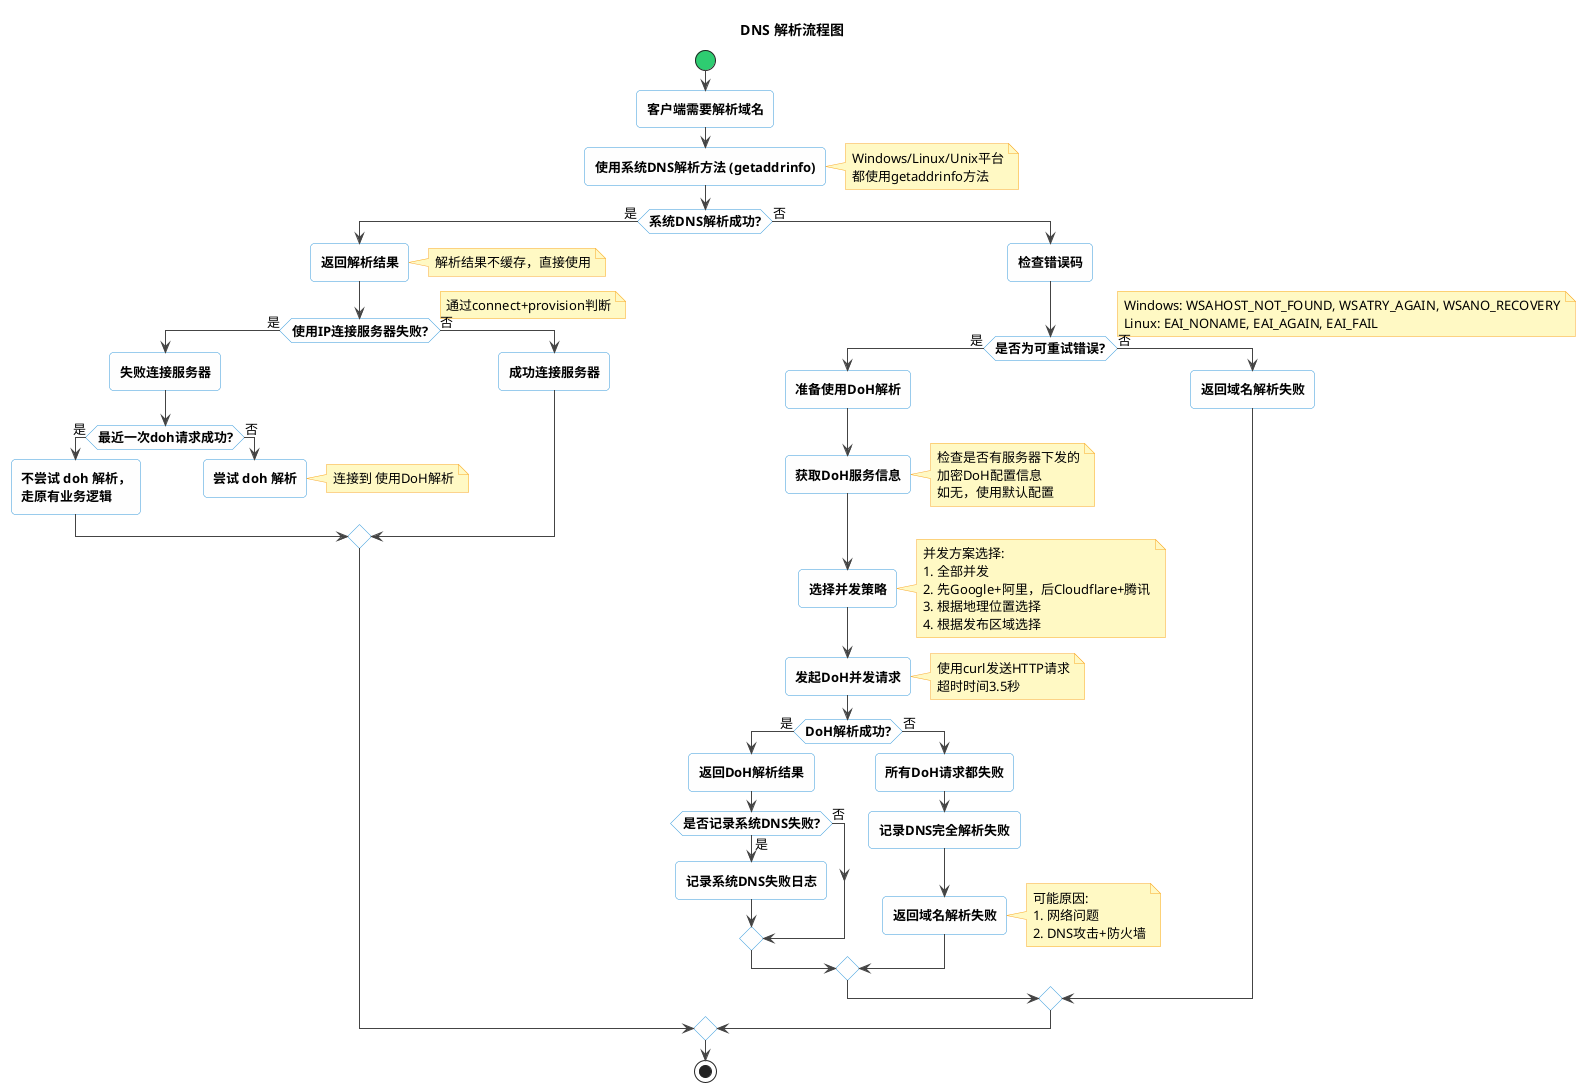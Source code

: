 @startuml DNS Resolution Flow

'========== STYLE SETTINGS ==========
skinparam backgroundColor white
skinparam handwritten false
skinparam defaultFontName Arial
skinparam defaultFontSize 13
skinparam roundcorner 8
skinparam arrowColor #444444
skinparam shadowing false

skinparam activity {
    BackgroundColor #FEFEFE
    BorderColor #3498DB
    FontStyle bold
    StartColor #2ECC71
    EndColor #E74C3C
    DiamondBackgroundColor #FEFEFE
    DiamondBorderColor #3498DB
}

skinparam note {
    BackgroundColor #FFF9C4
    BorderColor #F9A825
}

title DNS 解析流程图

'========== START OF DIAGRAM ==========
start

:客户端需要解析域名;

:使用系统DNS解析方法 (getaddrinfo);
note right
  Windows/Linux/Unix平台
  都使用getaddrinfo方法
end note

if (系统DNS解析成功?) then (是)
  :返回解析结果;
  note right
    解析结果不缓存，直接使用
  end note

  if (使用IP连接服务器失败?) then (是)
    note right
      通过connect+provision判断
    end note
    :失败连接服务器;

    if (最近一次doh请求成功?) then (是)
      :不尝试 doh 解析，
      走原有业务逻辑;
    else (否)
      :尝试 doh 解析;
      
      note right
        连接到 使用DoH解析
      end note
      detach
    endif
  else (否)
    :成功连接服务器;
  endif

else (否)
  :检查错误码;
  
  if (是否为可重试错误?) then (是)
    note right
      Windows: WSAHOST_NOT_FOUND, WSATRY_AGAIN, WSANO_RECOVERY
      Linux: EAI_NONAME, EAI_AGAIN, EAI_FAIL
    end note
    
    :准备使用DoH解析;
    
    :获取DoH服务信息;
    note right
      检查是否有服务器下发的
      加密DoH配置信息
      如无，使用默认配置
    end note
    
    :选择并发策略;
    note right
      并发方案选择:
      1. 全部并发
      2. 先Google+阿里，后Cloudflare+腾讯
      3. 根据地理位置选择
      4. 根据发布区域选择
    end note
    
    :发起DoH并发请求;
    note right
      使用curl发送HTTP请求
      超时时间3.5秒
    end note
    
    if (DoH解析成功?) then (是)
      :返回DoH解析结果;
      
      if (是否记录系统DNS失败?) then (是)
        :记录系统DNS失败日志;
      else (否)
      endif
      
    else (否)
      :所有DoH请求都失败;
      
      :记录DNS完全解析失败;
      
      :返回域名解析失败;
      note right
        可能原因:
        1. 网络问题
        2. DNS攻击+防火墙
      end note
    endif
  else (否)
    note right
      忽略的错误码:
      Windows: WSAEINVAL, WSA_NOT_ENOUGH_MEMORY,
      WSAEAFNOSUPPORT, WSANO_DATA
      Linux: EAI_MEMORY, EAI_NODATA
    end note
    
    :返回域名解析失败;
  endif
endif

stop

@enduml
